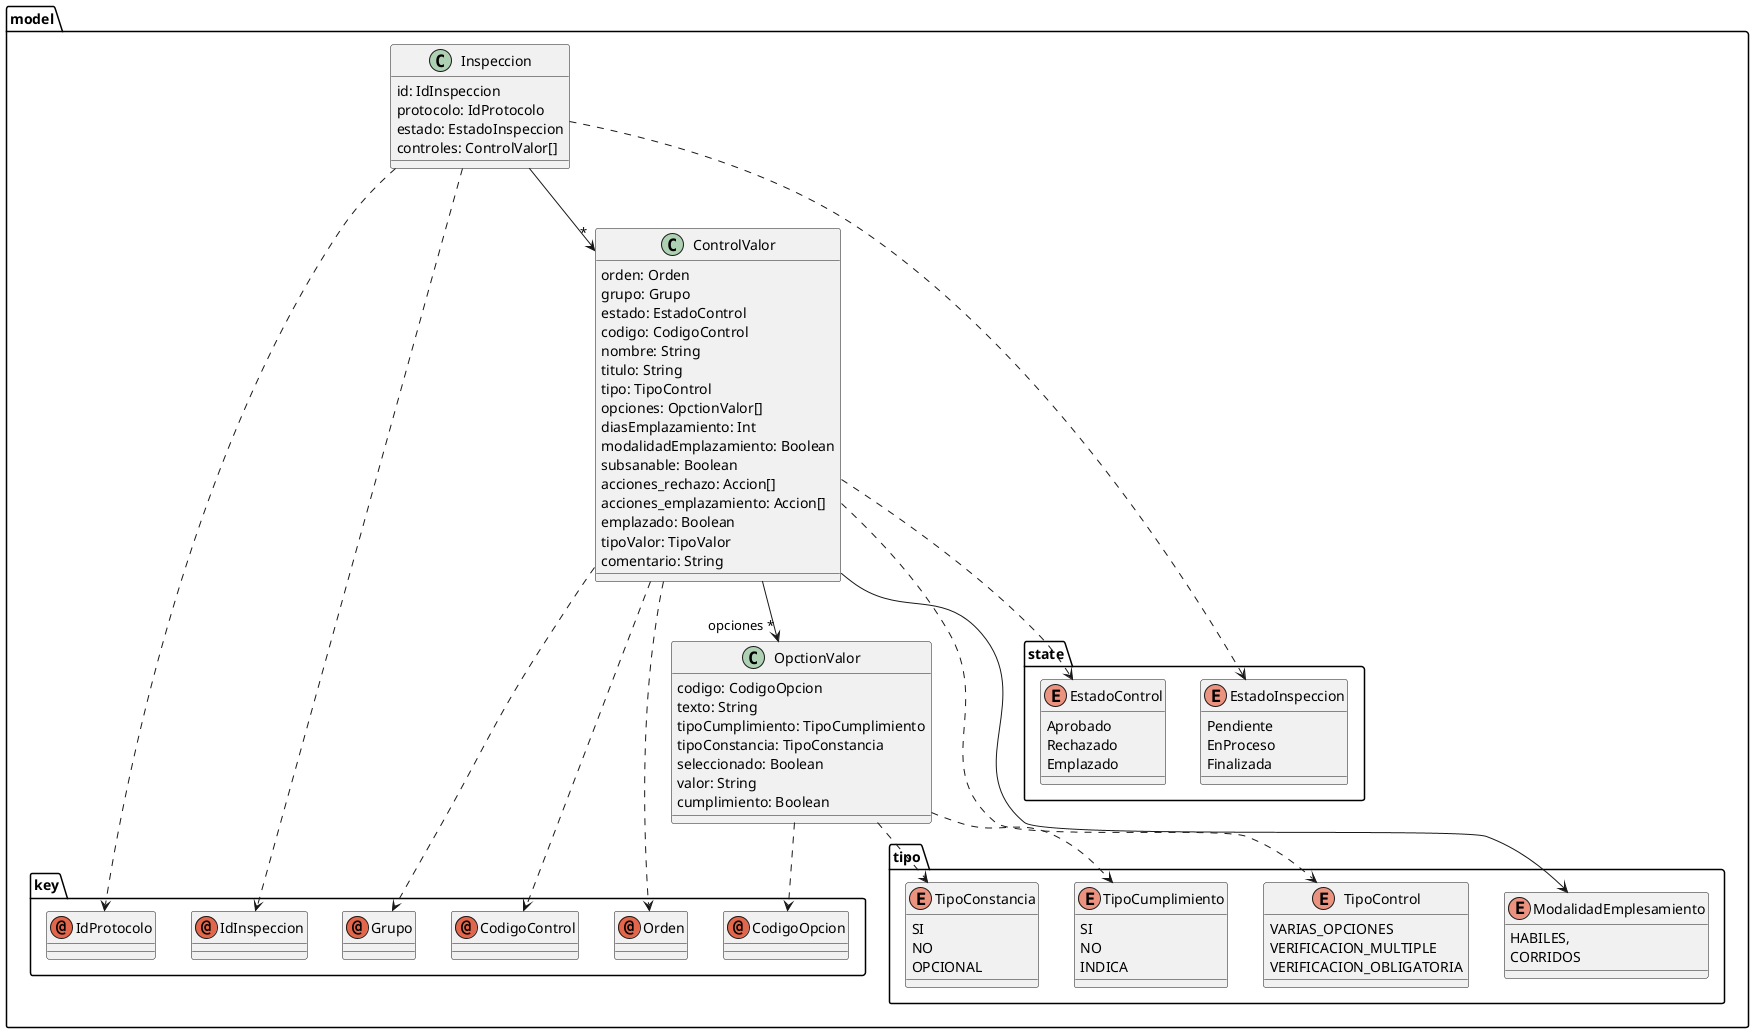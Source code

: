 @startuml

namespace model  {

    class Inspeccion{
        id: IdInspeccion
        protocolo: IdProtocolo
        estado: EstadoInspeccion
        controles: ControlValor[]
    }
    Inspeccion ..> key.IdInspeccion
    Inspeccion ..> key.IdProtocolo
    Inspeccion ..> state.EstadoInspeccion
    Inspeccion --> "*" ControlValor

    class ControlValor{
        orden: Orden
        grupo: Grupo
        estado: EstadoControl
        codigo: CodigoControl
        nombre: String
        titulo: String
        tipo: TipoControl
        opciones: OpctionValor[]
        diasEmplazamiento: Int
        modalidadEmplazamiento: Boolean
        subsanable: Boolean
        acciones_rechazo: Accion[]
        acciones_emplazamiento: Accion[]
        emplazado: Boolean
        tipoValor: TipoValor
        comentario: String

    }
    ControlValor ..> state.EstadoControl
    ControlValor ..> key.CodigoControl
    ControlValor ..> tipo.TipoControl
    ControlValor ..> key.Orden
    ControlValor ..> key.Grupo
    ControlValor --> "opciones *" OpctionValor
    ControlValor --> tipo.ModalidadEmplesamiento

    class OpctionValor{
        codigo: CodigoOpcion
        texto: String
        tipoCumplimiento: TipoCumplimiento
        tipoConstancia: TipoConstancia
        seleccionado: Boolean
        valor: String
        cumplimiento: Boolean
    }
    OpctionValor ..> key.CodigoOpcion


}

namespace model.tipo {
    enum ModalidadEmplesamiento{
        HABILES,
        CORRIDOS
    }
    enum TipoControl{
        VARIAS_OPCIONES
        VERIFICACION_MULTIPLE
        VERIFICACION_OBLIGATORIA
    }

    enum TipoCumplimiento {
        SI
        NO
        INDICA
    }
    OpctionValor ..> TipoCumplimiento

    enum TipoConstancia {
        SI
        NO
        OPCIONAL
    }
    OpctionValor ..> TipoConstancia
}

namespace model.state {
    enum EstadoInspeccion{
        Pendiente
        EnProceso
        Finalizada
    }
    enum EstadoControl{
        Aprobado
        Rechazado
        Emplazado
    }
}

namespace model.key {
    annotation Orden { }
    annotation Grupo { }
    annotation IdInspeccion
    annotation IdProtocolo
    annotation CodigoControl
    annotation CodigoOpcion
}





@enduml